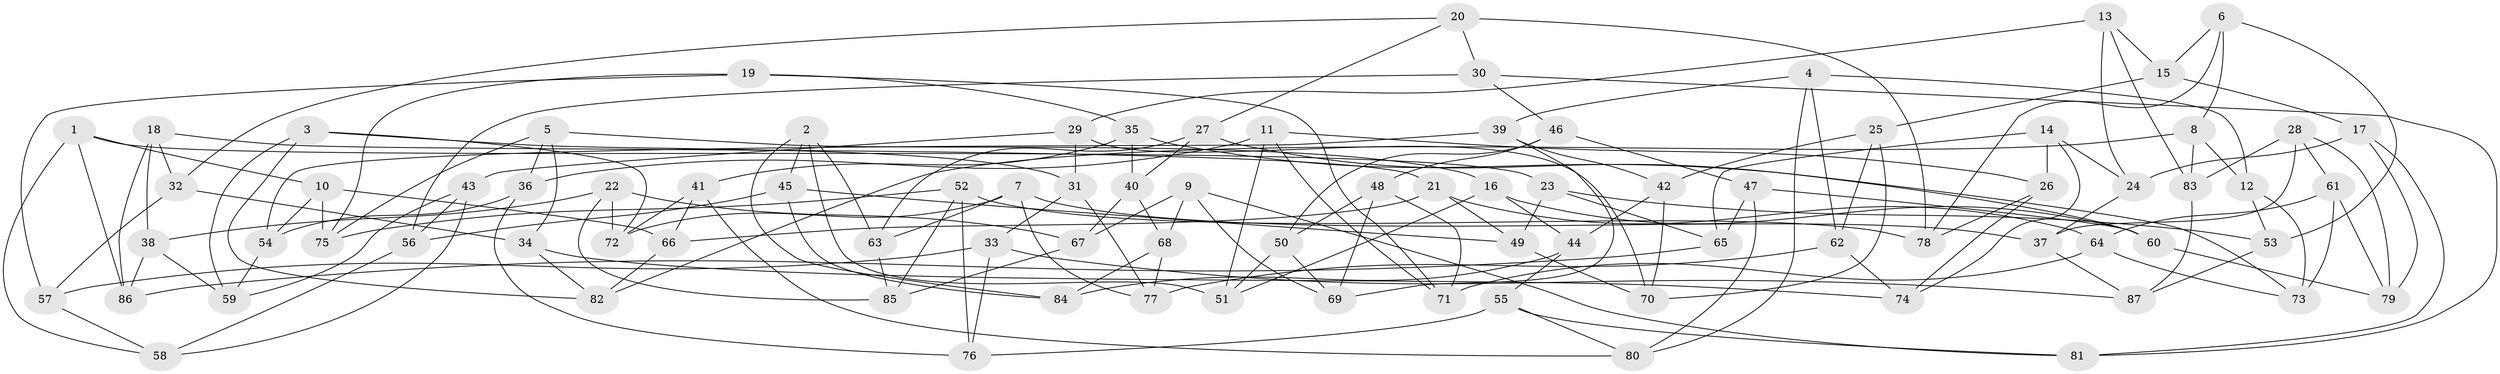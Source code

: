 // coarse degree distribution, {5: 0.23255813953488372, 3: 0.16279069767441862, 4: 0.3953488372093023, 10: 0.023255813953488372, 2: 0.046511627906976744, 6: 0.023255813953488372, 8: 0.023255813953488372, 7: 0.046511627906976744, 14: 0.023255813953488372, 11: 0.023255813953488372}
// Generated by graph-tools (version 1.1) at 2025/03/03/04/25 22:03:16]
// undirected, 87 vertices, 174 edges
graph export_dot {
graph [start="1"]
  node [color=gray90,style=filled];
  1;
  2;
  3;
  4;
  5;
  6;
  7;
  8;
  9;
  10;
  11;
  12;
  13;
  14;
  15;
  16;
  17;
  18;
  19;
  20;
  21;
  22;
  23;
  24;
  25;
  26;
  27;
  28;
  29;
  30;
  31;
  32;
  33;
  34;
  35;
  36;
  37;
  38;
  39;
  40;
  41;
  42;
  43;
  44;
  45;
  46;
  47;
  48;
  49;
  50;
  51;
  52;
  53;
  54;
  55;
  56;
  57;
  58;
  59;
  60;
  61;
  62;
  63;
  64;
  65;
  66;
  67;
  68;
  69;
  70;
  71;
  72;
  73;
  74;
  75;
  76;
  77;
  78;
  79;
  80;
  81;
  82;
  83;
  84;
  85;
  86;
  87;
  1 -- 10;
  1 -- 58;
  1 -- 86;
  1 -- 23;
  2 -- 45;
  2 -- 63;
  2 -- 51;
  2 -- 84;
  3 -- 59;
  3 -- 31;
  3 -- 82;
  3 -- 72;
  4 -- 62;
  4 -- 80;
  4 -- 39;
  4 -- 12;
  5 -- 36;
  5 -- 34;
  5 -- 16;
  5 -- 75;
  6 -- 53;
  6 -- 15;
  6 -- 8;
  6 -- 78;
  7 -- 77;
  7 -- 63;
  7 -- 72;
  7 -- 37;
  8 -- 83;
  8 -- 12;
  8 -- 82;
  9 -- 68;
  9 -- 67;
  9 -- 81;
  9 -- 69;
  10 -- 54;
  10 -- 75;
  10 -- 66;
  11 -- 26;
  11 -- 51;
  11 -- 36;
  11 -- 71;
  12 -- 53;
  12 -- 73;
  13 -- 15;
  13 -- 24;
  13 -- 83;
  13 -- 29;
  14 -- 24;
  14 -- 65;
  14 -- 74;
  14 -- 26;
  15 -- 25;
  15 -- 17;
  16 -- 51;
  16 -- 44;
  16 -- 60;
  17 -- 81;
  17 -- 24;
  17 -- 79;
  18 -- 32;
  18 -- 21;
  18 -- 86;
  18 -- 38;
  19 -- 71;
  19 -- 35;
  19 -- 57;
  19 -- 75;
  20 -- 27;
  20 -- 32;
  20 -- 78;
  20 -- 30;
  21 -- 49;
  21 -- 64;
  21 -- 66;
  22 -- 67;
  22 -- 38;
  22 -- 72;
  22 -- 85;
  23 -- 49;
  23 -- 65;
  23 -- 53;
  24 -- 37;
  25 -- 62;
  25 -- 70;
  25 -- 42;
  26 -- 78;
  26 -- 74;
  27 -- 60;
  27 -- 40;
  27 -- 63;
  28 -- 61;
  28 -- 37;
  28 -- 83;
  28 -- 79;
  29 -- 43;
  29 -- 31;
  29 -- 70;
  30 -- 46;
  30 -- 56;
  30 -- 81;
  31 -- 77;
  31 -- 33;
  32 -- 34;
  32 -- 57;
  33 -- 57;
  33 -- 87;
  33 -- 76;
  34 -- 82;
  34 -- 74;
  35 -- 40;
  35 -- 73;
  35 -- 41;
  36 -- 54;
  36 -- 76;
  37 -- 87;
  38 -- 86;
  38 -- 59;
  39 -- 42;
  39 -- 54;
  39 -- 69;
  40 -- 67;
  40 -- 68;
  41 -- 72;
  41 -- 66;
  41 -- 80;
  42 -- 44;
  42 -- 70;
  43 -- 58;
  43 -- 59;
  43 -- 56;
  44 -- 84;
  44 -- 55;
  45 -- 49;
  45 -- 84;
  45 -- 56;
  46 -- 48;
  46 -- 47;
  46 -- 50;
  47 -- 80;
  47 -- 60;
  47 -- 65;
  48 -- 50;
  48 -- 69;
  48 -- 71;
  49 -- 70;
  50 -- 51;
  50 -- 69;
  52 -- 75;
  52 -- 85;
  52 -- 76;
  52 -- 78;
  53 -- 87;
  54 -- 59;
  55 -- 81;
  55 -- 80;
  55 -- 76;
  56 -- 58;
  57 -- 58;
  60 -- 79;
  61 -- 79;
  61 -- 64;
  61 -- 73;
  62 -- 77;
  62 -- 74;
  63 -- 85;
  64 -- 73;
  64 -- 71;
  65 -- 86;
  66 -- 82;
  67 -- 85;
  68 -- 84;
  68 -- 77;
  83 -- 87;
}
